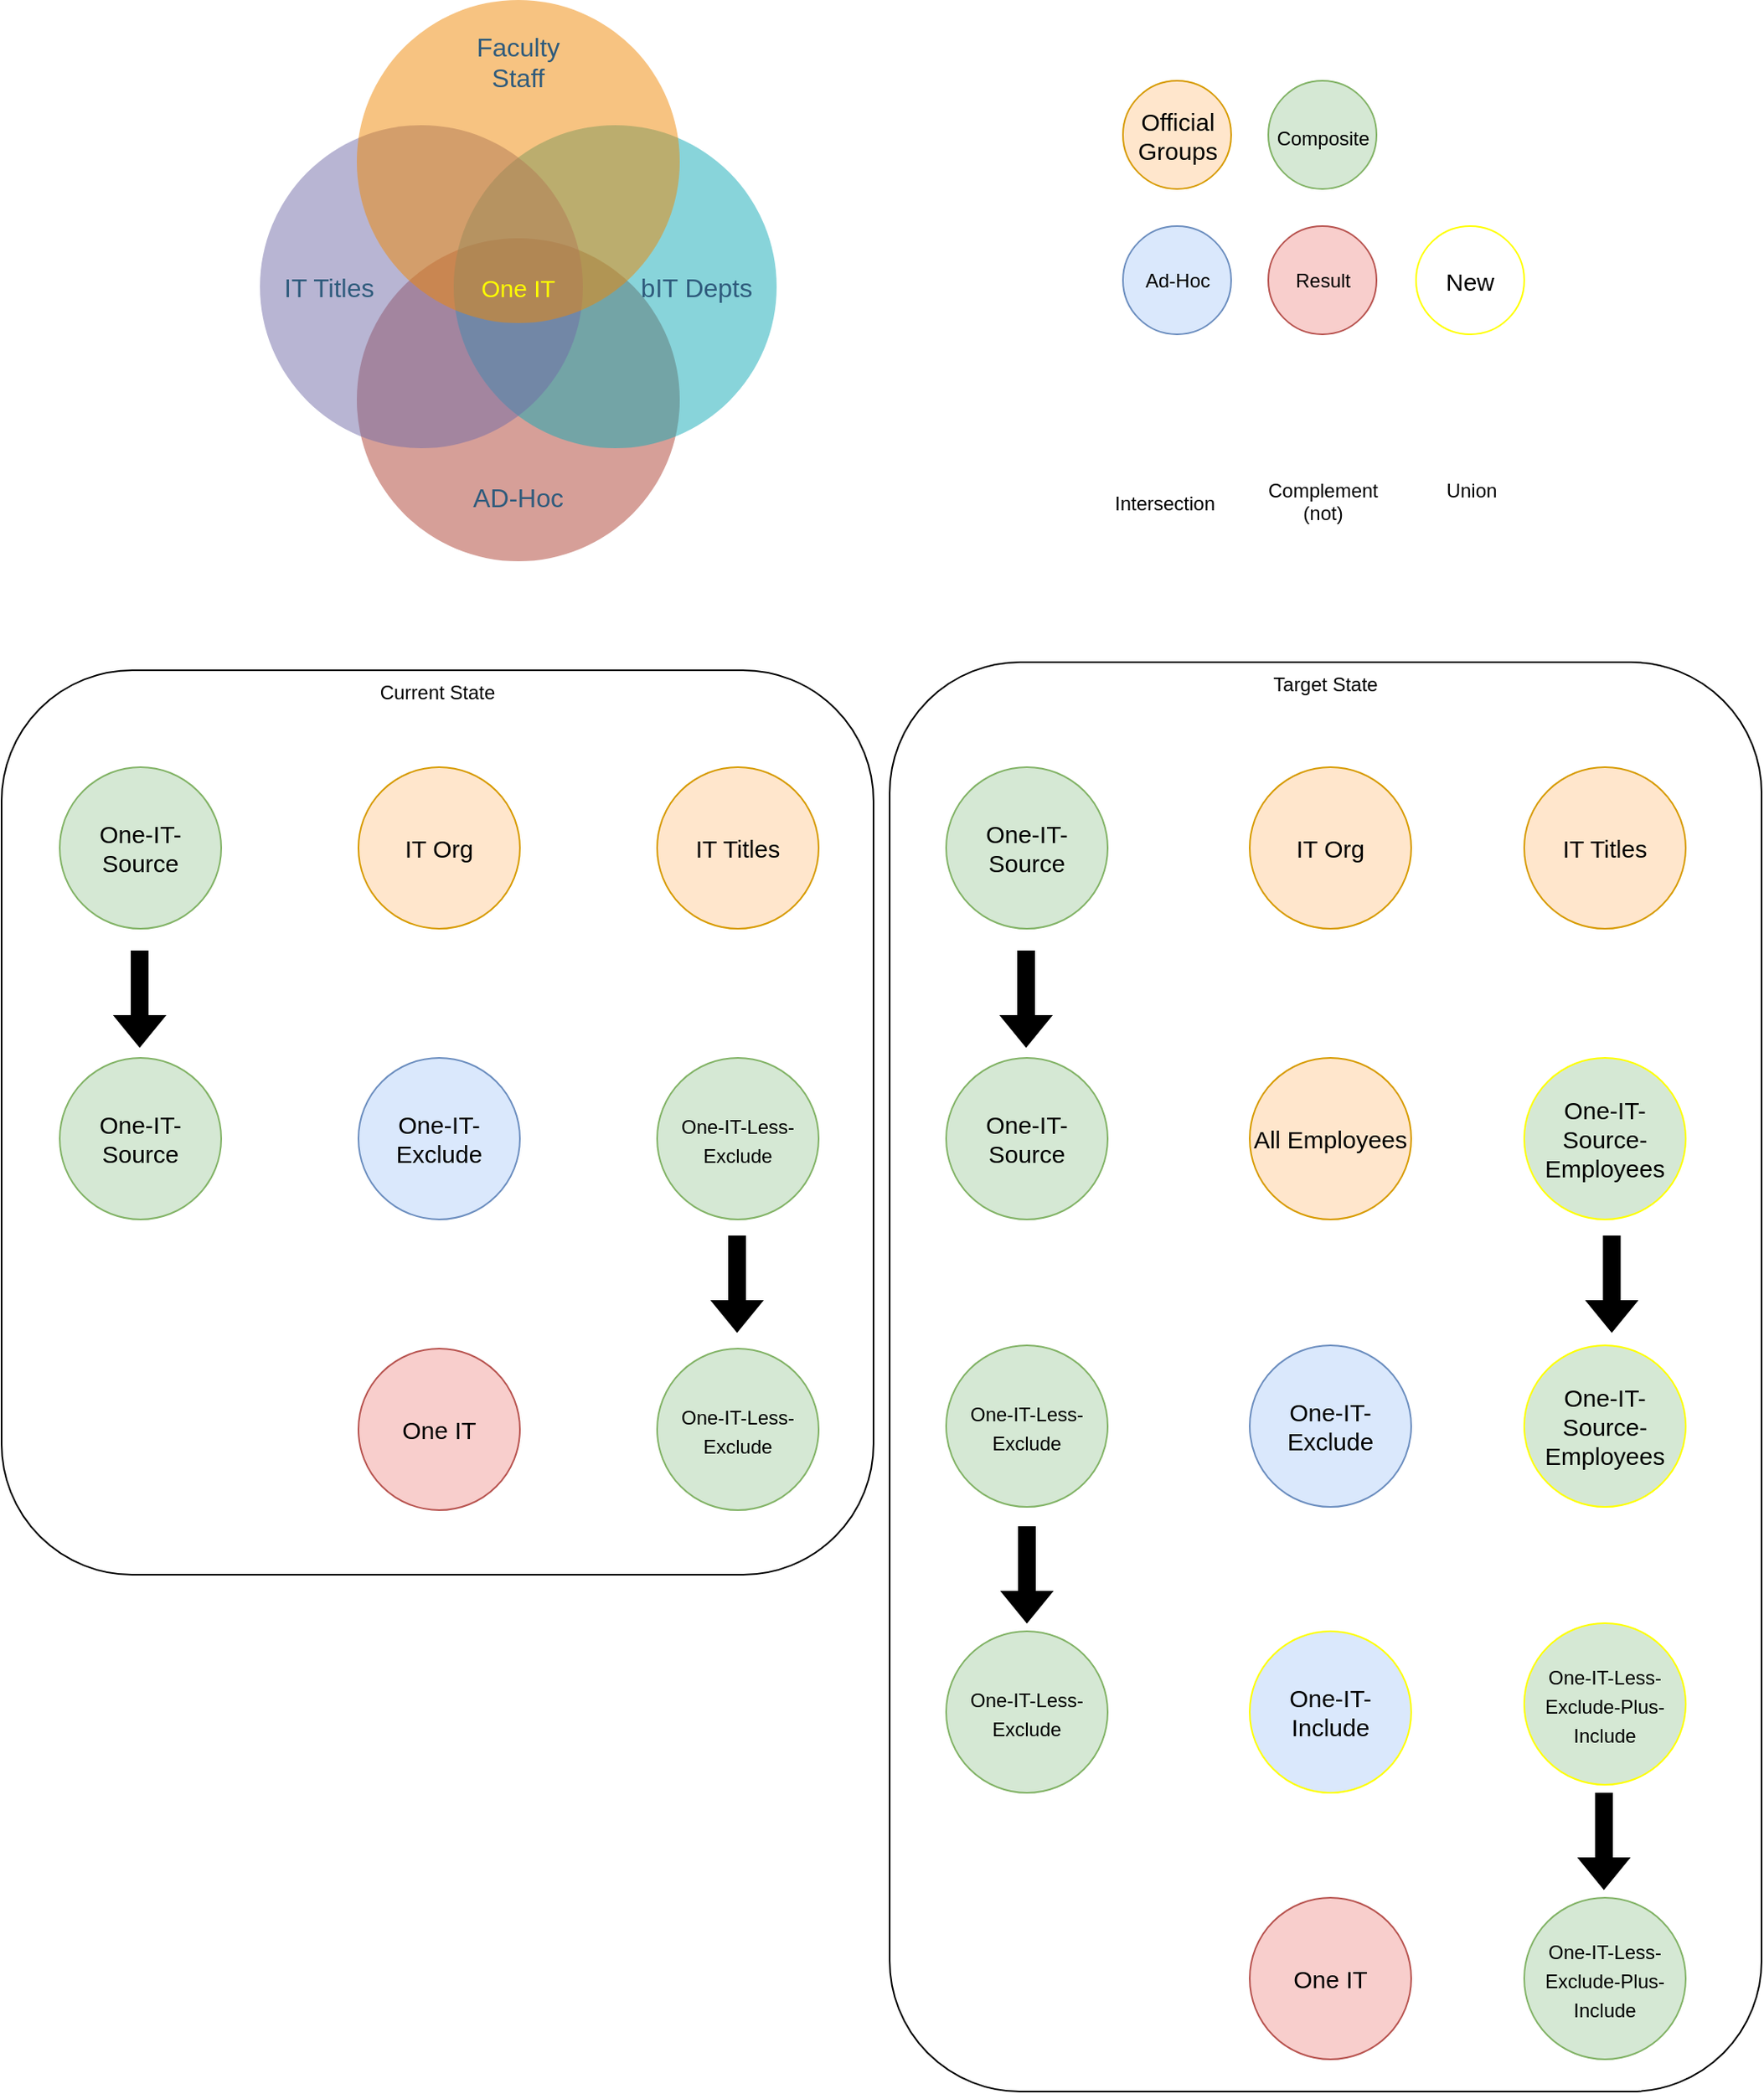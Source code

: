 <mxfile version="20.6.2" type="github">
  <diagram id="3228e29e-7158-1315-38df-8450db1d8a1d" name="Page-1">
    <mxGraphModel dx="3139" dy="1330" grid="1" gridSize="10" guides="1" tooltips="1" connect="1" arrows="1" fold="1" page="1" pageScale="1" pageWidth="1169" pageHeight="827" background="none" math="0" shadow="0">
      <root>
        <mxCell id="0" />
        <mxCell id="1" parent="0" />
        <mxCell id="QYALVXL8oTtBSw0v3C-n-21734" value="Target State" style="rounded=1;whiteSpace=wrap;html=1;fontSize=12;fontColor=default;fillColor=none;verticalAlign=top;" vertex="1" parent="1">
          <mxGeometry x="-590" y="440" width="540" height="885" as="geometry" />
        </mxCell>
        <mxCell id="QYALVXL8oTtBSw0v3C-n-21685" value="Current State" style="rounded=1;whiteSpace=wrap;html=1;fontSize=12;fontColor=default;fillColor=none;verticalAlign=top;" vertex="1" parent="1">
          <mxGeometry x="-1140" y="445" width="540" height="560" as="geometry" />
        </mxCell>
        <mxCell id="21640" value="&lt;div&gt;AD-Hoc&lt;/div&gt;" style="ellipse;whiteSpace=wrap;html=1;aspect=fixed;rounded=1;shadow=0;glass=0;labelBackgroundColor=none;strokeColor=none;strokeWidth=1;fillColor=#AE4132;gradientColor=none;fontFamily=Helvetica;fontSize=16;fontColor=#2F5B7C;align=center;opacity=50;verticalAlign=bottom;spacingBottom=15;spacing=15;" parent="1" vertex="1">
          <mxGeometry x="-920" y="177.5" width="200" height="200" as="geometry" />
        </mxCell>
        <mxCell id="21639" value="bIT Depts" style="ellipse;whiteSpace=wrap;html=1;aspect=fixed;rounded=1;shadow=0;glass=0;labelBackgroundColor=none;strokeColor=none;strokeWidth=1;fillColor=#12AAB5;gradientColor=none;fontFamily=Helvetica;fontSize=16;fontColor=#2F5B7C;align=right;opacity=50;spacing=15;" parent="1" vertex="1">
          <mxGeometry x="-860" y="107.5" width="200" height="200" as="geometry" />
        </mxCell>
        <mxCell id="21638" value="IT Titles" style="ellipse;whiteSpace=wrap;html=1;aspect=fixed;rounded=1;shadow=0;glass=0;labelBackgroundColor=none;strokeColor=none;strokeWidth=1;fillColor=#736CA8;gradientColor=none;fontFamily=Helvetica;fontSize=16;fontColor=#2F5B7C;align=left;opacity=50;spacing=15;" parent="1" vertex="1">
          <mxGeometry x="-980" y="107.5" width="200" height="200" as="geometry" />
        </mxCell>
        <mxCell id="21637" value="Faculty&lt;br&gt;Staff" style="ellipse;whiteSpace=wrap;html=1;aspect=fixed;rounded=1;shadow=0;glass=0;labelBackgroundColor=none;strokeColor=none;strokeWidth=1;fillColor=#F08705;gradientColor=none;fontFamily=Helvetica;fontSize=16;fontColor=#2F5B7C;align=center;opacity=50;verticalAlign=top;spacing=15;" parent="1" vertex="1">
          <mxGeometry x="-920" y="30" width="200" height="200" as="geometry" />
        </mxCell>
        <mxCell id="QYALVXL8oTtBSw0v3C-n-21655" value="&lt;font style=&quot;font-size: 15px;&quot; color=&quot;#FFFF00&quot;&gt;One IT&lt;/font&gt;" style="text;html=1;strokeColor=none;fillColor=none;align=center;verticalAlign=middle;whiteSpace=wrap;rounded=0;opacity=50;fontSize=15;" vertex="1" parent="1">
          <mxGeometry x="-850" y="193" width="60" height="30" as="geometry" />
        </mxCell>
        <mxCell id="QYALVXL8oTtBSw0v3C-n-21664" value="One IT" style="ellipse;whiteSpace=wrap;html=1;aspect=fixed;fontSize=15;fillColor=#f8cecc;strokeColor=#b85450;" vertex="1" parent="1">
          <mxGeometry x="-919" y="865" width="100" height="100" as="geometry" />
        </mxCell>
        <mxCell id="QYALVXL8oTtBSw0v3C-n-21665" value="&lt;font style=&quot;font-size: 12px;&quot;&gt;One-IT-Less-Exclude&lt;/font&gt;" style="ellipse;whiteSpace=wrap;html=1;aspect=fixed;fontSize=15;fillColor=#d5e8d4;strokeColor=#82b366;" vertex="1" parent="1">
          <mxGeometry x="-734" y="685" width="100" height="100" as="geometry" />
        </mxCell>
        <mxCell id="QYALVXL8oTtBSw0v3C-n-21666" value="Intersection" style="shape=image;html=1;verticalAlign=top;verticalLabelPosition=bottom;labelBackgroundColor=#ffffff;imageAspect=0;aspect=fixed;image=https://cdn0.iconfinder.com/data/icons/phosphor-regular-vol-3/256/intersect-128.png;fontSize=12;fontColor=default;fillColor=#B18754;" vertex="1" parent="1">
          <mxGeometry x="-445.5" y="277.5" width="50" height="50" as="geometry" />
        </mxCell>
        <mxCell id="QYALVXL8oTtBSw0v3C-n-21668" value="" style="shape=image;html=1;verticalAlign=top;verticalLabelPosition=bottom;labelBackgroundColor=#ffffff;imageAspect=0;aspect=fixed;image=https://cdn4.iconfinder.com/data/icons/ionicons/512/icon-ios7-minus-outline-128.png;fontSize=12;fontColor=default;fillColor=#B18754;" vertex="1" parent="1">
          <mxGeometry x="-983" y="710" width="50" height="50" as="geometry" />
        </mxCell>
        <mxCell id="QYALVXL8oTtBSw0v3C-n-21669" value="" style="shape=image;html=1;verticalAlign=top;verticalLabelPosition=bottom;labelBackgroundColor=#ffffff;imageAspect=0;aspect=fixed;image=https://cdn4.iconfinder.com/data/icons/ionicons/512/icon-ios7-plus-outline-128.png;fontSize=12;fontColor=default;fillColor=#B18754;" vertex="1" parent="1">
          <mxGeometry x="-801" y="530" width="50" height="50" as="geometry" />
        </mxCell>
        <mxCell id="QYALVXL8oTtBSw0v3C-n-21670" value="" style="shape=image;html=1;verticalAlign=top;verticalLabelPosition=bottom;labelBackgroundColor=#ffffff;imageAspect=0;aspect=fixed;image=https://cdn0.iconfinder.com/data/icons/math-business-icon-set/93/1_5-128.png;fontSize=12;fontColor=default;fillColor=#B18754;" vertex="1" parent="1">
          <mxGeometry x="-801" y="710" width="50" height="50" as="geometry" />
        </mxCell>
        <mxCell id="QYALVXL8oTtBSw0v3C-n-21671" value="One-IT-Source" style="ellipse;whiteSpace=wrap;html=1;aspect=fixed;fontSize=15;fillColor=#d5e8d4;strokeColor=#82b366;" vertex="1" parent="1">
          <mxGeometry x="-1104" y="685" width="100" height="100" as="geometry" />
        </mxCell>
        <mxCell id="QYALVXL8oTtBSw0v3C-n-21672" value="One-IT-Exclude" style="ellipse;whiteSpace=wrap;html=1;aspect=fixed;fontSize=15;fillColor=#dae8fc;strokeColor=#6c8ebf;" vertex="1" parent="1">
          <mxGeometry x="-919" y="685" width="100" height="100" as="geometry" />
        </mxCell>
        <mxCell id="QYALVXL8oTtBSw0v3C-n-21673" value="&lt;font style=&quot;font-size: 12px;&quot;&gt;One-IT-Less-Exclude&lt;/font&gt;" style="ellipse;whiteSpace=wrap;html=1;aspect=fixed;fontSize=15;fillColor=#d5e8d4;strokeColor=#82b366;" vertex="1" parent="1">
          <mxGeometry x="-734" y="865" width="100" height="100" as="geometry" />
        </mxCell>
        <mxCell id="QYALVXL8oTtBSw0v3C-n-21674" value="" style="shape=image;html=1;verticalAlign=top;verticalLabelPosition=bottom;labelBackgroundColor=#ffffff;imageAspect=0;aspect=fixed;image=https://cdn0.iconfinder.com/data/icons/math-business-icon-set/93/1_5-128.png;fontSize=12;fontColor=default;fillColor=#B18754;" vertex="1" parent="1">
          <mxGeometry x="-801" y="890" width="50" height="50" as="geometry" />
        </mxCell>
        <mxCell id="QYALVXL8oTtBSw0v3C-n-21675" value="" style="shape=flexArrow;endArrow=classic;html=1;rounded=0;fontSize=12;fontColor=default;fillColor=#000000;" edge="1" parent="1">
          <mxGeometry width="50" height="50" relative="1" as="geometry">
            <mxPoint x="-684.5" y="795" as="sourcePoint" />
            <mxPoint x="-684.5" y="855" as="targetPoint" />
          </mxGeometry>
        </mxCell>
        <mxCell id="QYALVXL8oTtBSw0v3C-n-21676" value="IT Org" style="ellipse;whiteSpace=wrap;html=1;aspect=fixed;fontSize=15;fillColor=#ffe6cc;strokeColor=#d79b00;" vertex="1" parent="1">
          <mxGeometry x="-919" y="505" width="100" height="100" as="geometry" />
        </mxCell>
        <mxCell id="QYALVXL8oTtBSw0v3C-n-21677" value="IT Titles" style="ellipse;whiteSpace=wrap;html=1;aspect=fixed;fontSize=15;fillColor=#ffe6cc;strokeColor=#d79b00;" vertex="1" parent="1">
          <mxGeometry x="-734" y="505" width="100" height="100" as="geometry" />
        </mxCell>
        <mxCell id="QYALVXL8oTtBSw0v3C-n-21678" value="" style="shape=image;html=1;verticalAlign=top;verticalLabelPosition=bottom;labelBackgroundColor=#ffffff;imageAspect=0;aspect=fixed;image=https://cdn0.iconfinder.com/data/icons/math-business-icon-set/93/1_5-128.png;fontSize=12;fontColor=default;fillColor=#B18754;" vertex="1" parent="1">
          <mxGeometry x="-986" y="530" width="50" height="50" as="geometry" />
        </mxCell>
        <mxCell id="QYALVXL8oTtBSw0v3C-n-21679" value="One-IT-Source" style="ellipse;whiteSpace=wrap;html=1;aspect=fixed;fontSize=15;fillColor=#d5e8d4;strokeColor=#82b366;" vertex="1" parent="1">
          <mxGeometry x="-1104" y="505" width="100" height="100" as="geometry" />
        </mxCell>
        <mxCell id="QYALVXL8oTtBSw0v3C-n-21680" value="" style="shape=flexArrow;endArrow=classic;html=1;rounded=0;fontSize=12;fontColor=default;fillColor=#000000;" edge="1" parent="1">
          <mxGeometry width="50" height="50" relative="1" as="geometry">
            <mxPoint x="-1054.5" y="618.5" as="sourcePoint" />
            <mxPoint x="-1054.5" y="678.5" as="targetPoint" />
          </mxGeometry>
        </mxCell>
        <mxCell id="QYALVXL8oTtBSw0v3C-n-21681" value="Official Groups" style="ellipse;whiteSpace=wrap;html=1;aspect=fixed;fontSize=15;fillColor=#ffe6cc;strokeColor=#d79b00;" vertex="1" parent="1">
          <mxGeometry x="-445.5" y="80" width="67" height="67" as="geometry" />
        </mxCell>
        <mxCell id="QYALVXL8oTtBSw0v3C-n-21682" value="&lt;font style=&quot;font-size: 12px;&quot;&gt;Composite&lt;/font&gt;" style="ellipse;whiteSpace=wrap;html=1;aspect=fixed;fontSize=15;fillColor=#d5e8d4;strokeColor=#82b366;" vertex="1" parent="1">
          <mxGeometry x="-355.5" y="80" width="67" height="67" as="geometry" />
        </mxCell>
        <mxCell id="QYALVXL8oTtBSw0v3C-n-21683" value="Ad-Hoc" style="ellipse;whiteSpace=wrap;html=1;aspect=fixed;fontSize=12;fillColor=#dae8fc;strokeColor=#6c8ebf;" vertex="1" parent="1">
          <mxGeometry x="-445.5" y="170" width="67" height="67" as="geometry" />
        </mxCell>
        <mxCell id="QYALVXL8oTtBSw0v3C-n-21684" value="Result" style="ellipse;whiteSpace=wrap;html=1;aspect=fixed;fontSize=12;fillColor=#f8cecc;strokeColor=#b85450;" vertex="1" parent="1">
          <mxGeometry x="-355.5" y="170" width="67" height="67" as="geometry" />
        </mxCell>
        <mxCell id="QYALVXL8oTtBSw0v3C-n-21702" value="Complement&lt;br&gt;(not)" style="shape=image;html=1;verticalAlign=top;verticalLabelPosition=bottom;labelBackgroundColor=#ffffff;imageAspect=0;aspect=fixed;image=https://cdn4.iconfinder.com/data/icons/ionicons/512/icon-ios7-minus-outline-128.png;fontSize=12;fontColor=default;fillColor=#B18754;" vertex="1" parent="1">
          <mxGeometry x="-347" y="270" width="50" height="50" as="geometry" />
        </mxCell>
        <mxCell id="QYALVXL8oTtBSw0v3C-n-21703" value="Union" style="shape=image;html=1;verticalAlign=top;verticalLabelPosition=bottom;labelBackgroundColor=#ffffff;imageAspect=0;aspect=fixed;image=https://cdn4.iconfinder.com/data/icons/ionicons/512/icon-ios7-plus-outline-128.png;fontSize=12;fontColor=default;fillColor=#B18754;" vertex="1" parent="1">
          <mxGeometry x="-255.5" y="270" width="50" height="50" as="geometry" />
        </mxCell>
        <mxCell id="QYALVXL8oTtBSw0v3C-n-21704" value="One-IT-Include" style="ellipse;whiteSpace=wrap;html=1;aspect=fixed;fontSize=15;fillColor=#dae8fc;strokeColor=#FFFF00;" vertex="1" parent="1">
          <mxGeometry x="-367" y="1040" width="100" height="100" as="geometry" />
        </mxCell>
        <mxCell id="QYALVXL8oTtBSw0v3C-n-21705" value="One IT" style="ellipse;whiteSpace=wrap;html=1;aspect=fixed;fontSize=15;fillColor=#f8cecc;strokeColor=#b85450;" vertex="1" parent="1">
          <mxGeometry x="-367" y="1205" width="100" height="100" as="geometry" />
        </mxCell>
        <mxCell id="QYALVXL8oTtBSw0v3C-n-21706" value="&lt;font style=&quot;font-size: 12px;&quot;&gt;One-IT-Less-Exclude&lt;/font&gt;" style="ellipse;whiteSpace=wrap;html=1;aspect=fixed;fontSize=15;fillColor=#d5e8d4;strokeColor=#82b366;" vertex="1" parent="1">
          <mxGeometry x="-555" y="863" width="100" height="100" as="geometry" />
        </mxCell>
        <mxCell id="QYALVXL8oTtBSw0v3C-n-21707" value="" style="shape=image;html=1;verticalAlign=top;verticalLabelPosition=bottom;labelBackgroundColor=#ffffff;imageAspect=0;aspect=fixed;image=https://cdn4.iconfinder.com/data/icons/ionicons/512/icon-ios7-minus-outline-128.png;fontSize=12;fontColor=default;fillColor=#B18754;" vertex="1" parent="1">
          <mxGeometry x="-257" y="888" width="50" height="50" as="geometry" />
        </mxCell>
        <mxCell id="QYALVXL8oTtBSw0v3C-n-21708" value="" style="shape=image;html=1;verticalAlign=top;verticalLabelPosition=bottom;labelBackgroundColor=#ffffff;imageAspect=0;aspect=fixed;image=https://cdn4.iconfinder.com/data/icons/ionicons/512/icon-ios7-plus-outline-128.png;fontSize=12;fontColor=default;fillColor=#B18754;" vertex="1" parent="1">
          <mxGeometry x="-257" y="530" width="50" height="50" as="geometry" />
        </mxCell>
        <mxCell id="QYALVXL8oTtBSw0v3C-n-21709" value="" style="shape=image;html=1;verticalAlign=top;verticalLabelPosition=bottom;labelBackgroundColor=#ffffff;imageAspect=0;aspect=fixed;image=https://cdn0.iconfinder.com/data/icons/math-business-icon-set/93/1_5-128.png;fontSize=12;fontColor=default;fillColor=#B18754;" vertex="1" parent="1">
          <mxGeometry x="-434" y="878" width="50" height="50" as="geometry" />
        </mxCell>
        <mxCell id="QYALVXL8oTtBSw0v3C-n-21710" value="One-IT-Source" style="ellipse;whiteSpace=wrap;html=1;aspect=fixed;fontSize=15;fillColor=#d5e8d4;strokeColor=#82b366;" vertex="1" parent="1">
          <mxGeometry x="-555" y="685" width="100" height="100" as="geometry" />
        </mxCell>
        <mxCell id="QYALVXL8oTtBSw0v3C-n-21711" value="One-IT-Exclude" style="ellipse;whiteSpace=wrap;html=1;aspect=fixed;fontSize=15;fillColor=#dae8fc;strokeColor=#6c8ebf;" vertex="1" parent="1">
          <mxGeometry x="-367" y="863" width="100" height="100" as="geometry" />
        </mxCell>
        <mxCell id="QYALVXL8oTtBSw0v3C-n-21712" value="&lt;font style=&quot;font-size: 12px;&quot;&gt;One-IT-Less-Exclude&lt;/font&gt;" style="ellipse;whiteSpace=wrap;html=1;aspect=fixed;fontSize=15;fillColor=#d5e8d4;strokeColor=#82b366;" vertex="1" parent="1">
          <mxGeometry x="-555" y="1040" width="100" height="100" as="geometry" />
        </mxCell>
        <mxCell id="QYALVXL8oTtBSw0v3C-n-21713" value="" style="shape=image;html=1;verticalAlign=top;verticalLabelPosition=bottom;labelBackgroundColor=#ffffff;imageAspect=0;aspect=fixed;image=https://cdn0.iconfinder.com/data/icons/math-business-icon-set/93/1_5-128.png;fontSize=12;fontColor=default;fillColor=#B18754;" vertex="1" parent="1">
          <mxGeometry x="-257" y="1225" width="50" height="50" as="geometry" />
        </mxCell>
        <mxCell id="QYALVXL8oTtBSw0v3C-n-21714" value="" style="shape=flexArrow;endArrow=classic;html=1;rounded=0;fontSize=12;fontColor=default;fillColor=#000000;" edge="1" parent="1">
          <mxGeometry width="50" height="50" relative="1" as="geometry">
            <mxPoint x="-505" y="975" as="sourcePoint" />
            <mxPoint x="-505" y="1035" as="targetPoint" />
          </mxGeometry>
        </mxCell>
        <mxCell id="QYALVXL8oTtBSw0v3C-n-21715" value="IT Org" style="ellipse;whiteSpace=wrap;html=1;aspect=fixed;fontSize=15;fillColor=#ffe6cc;strokeColor=#d79b00;" vertex="1" parent="1">
          <mxGeometry x="-367" y="505" width="100" height="100" as="geometry" />
        </mxCell>
        <mxCell id="QYALVXL8oTtBSw0v3C-n-21716" value="IT Titles" style="ellipse;whiteSpace=wrap;html=1;aspect=fixed;fontSize=15;fillColor=#ffe6cc;strokeColor=#d79b00;" vertex="1" parent="1">
          <mxGeometry x="-197" y="505" width="100" height="100" as="geometry" />
        </mxCell>
        <mxCell id="QYALVXL8oTtBSw0v3C-n-21717" value="" style="shape=image;html=1;verticalAlign=top;verticalLabelPosition=bottom;labelBackgroundColor=#ffffff;imageAspect=0;aspect=fixed;image=https://cdn0.iconfinder.com/data/icons/math-business-icon-set/93/1_5-128.png;fontSize=12;fontColor=default;fillColor=#B18754;" vertex="1" parent="1">
          <mxGeometry x="-434" y="530" width="50" height="50" as="geometry" />
        </mxCell>
        <mxCell id="QYALVXL8oTtBSw0v3C-n-21718" value="One-IT-Source" style="ellipse;whiteSpace=wrap;html=1;aspect=fixed;fontSize=15;fillColor=#d5e8d4;strokeColor=#82b366;" vertex="1" parent="1">
          <mxGeometry x="-555" y="505" width="100" height="100" as="geometry" />
        </mxCell>
        <mxCell id="QYALVXL8oTtBSw0v3C-n-21719" value="" style="shape=flexArrow;endArrow=classic;html=1;rounded=0;fontSize=12;fontColor=default;fillColor=#000000;" edge="1" parent="1">
          <mxGeometry width="50" height="50" relative="1" as="geometry">
            <mxPoint x="-505.5" y="618.5" as="sourcePoint" />
            <mxPoint x="-505.5" y="678.5" as="targetPoint" />
          </mxGeometry>
        </mxCell>
        <mxCell id="QYALVXL8oTtBSw0v3C-n-21720" value="" style="shape=image;html=1;verticalAlign=top;verticalLabelPosition=bottom;labelBackgroundColor=#ffffff;imageAspect=0;aspect=fixed;image=https://cdn4.iconfinder.com/data/icons/ionicons/512/icon-ios7-plus-outline-128.png;fontSize=12;fontColor=default;fillColor=#B18754;" vertex="1" parent="1">
          <mxGeometry x="-434" y="1060" width="50" height="50" as="geometry" />
        </mxCell>
        <mxCell id="QYALVXL8oTtBSw0v3C-n-21721" value="" style="shape=image;html=1;verticalAlign=top;verticalLabelPosition=bottom;labelBackgroundColor=#ffffff;imageAspect=0;aspect=fixed;image=https://cdn0.iconfinder.com/data/icons/math-business-icon-set/93/1_5-128.png;fontSize=12;fontColor=default;fillColor=#B18754;" vertex="1" parent="1">
          <mxGeometry x="-257" y="1060" width="50" height="50" as="geometry" />
        </mxCell>
        <mxCell id="QYALVXL8oTtBSw0v3C-n-21722" value="&lt;font style=&quot;font-size: 12px;&quot;&gt;One-IT-Less-Exclude-Plus-Include&lt;/font&gt;" style="ellipse;whiteSpace=wrap;html=1;aspect=fixed;fontSize=15;fillColor=#d5e8d4;strokeColor=#FFFF00;" vertex="1" parent="1">
          <mxGeometry x="-197" y="1035" width="100" height="100" as="geometry" />
        </mxCell>
        <mxCell id="QYALVXL8oTtBSw0v3C-n-21723" value="" style="shape=flexArrow;endArrow=classic;html=1;rounded=0;fontSize=12;fontColor=default;fillColor=#000000;" edge="1" parent="1">
          <mxGeometry width="50" height="50" relative="1" as="geometry">
            <mxPoint x="-147.63" y="1140" as="sourcePoint" />
            <mxPoint x="-147.63" y="1200" as="targetPoint" />
          </mxGeometry>
        </mxCell>
        <mxCell id="QYALVXL8oTtBSw0v3C-n-21724" value="&lt;font style=&quot;font-size: 12px;&quot;&gt;One-IT-Less-Exclude-Plus-Include&lt;/font&gt;" style="ellipse;whiteSpace=wrap;html=1;aspect=fixed;fontSize=15;fillColor=#d5e8d4;strokeColor=#82b366;" vertex="1" parent="1">
          <mxGeometry x="-197" y="1205" width="100" height="100" as="geometry" />
        </mxCell>
        <mxCell id="QYALVXL8oTtBSw0v3C-n-21725" value="All Employees" style="ellipse;whiteSpace=wrap;html=1;aspect=fixed;fontSize=15;fillColor=#ffe6cc;strokeColor=#d79b00;" vertex="1" parent="1">
          <mxGeometry x="-367" y="685" width="100" height="100" as="geometry" />
        </mxCell>
        <mxCell id="QYALVXL8oTtBSw0v3C-n-21728" value="" style="shape=image;html=1;verticalAlign=top;verticalLabelPosition=bottom;labelBackgroundColor=#ffffff;imageAspect=0;aspect=fixed;image=https://cdn0.iconfinder.com/data/icons/phosphor-regular-vol-3/256/intersect-128.png;fontSize=12;fontColor=default;fillColor=#B18754;" vertex="1" parent="1">
          <mxGeometry x="-434" y="720" width="50" height="50" as="geometry" />
        </mxCell>
        <mxCell id="QYALVXL8oTtBSw0v3C-n-21729" value="One-IT-Source-Employees" style="ellipse;whiteSpace=wrap;html=1;aspect=fixed;fontSize=15;fillColor=#d5e8d4;strokeColor=#FFFF00;labelBorderColor=none;perimeterSpacing=0;strokeWidth=1;" vertex="1" parent="1">
          <mxGeometry x="-197" y="685" width="100" height="100" as="geometry" />
        </mxCell>
        <mxCell id="QYALVXL8oTtBSw0v3C-n-21730" value="" style="shape=image;html=1;verticalAlign=top;verticalLabelPosition=bottom;labelBackgroundColor=#ffffff;imageAspect=0;aspect=fixed;image=https://cdn0.iconfinder.com/data/icons/math-business-icon-set/93/1_5-128.png;fontSize=12;fontColor=default;fillColor=#B18754;" vertex="1" parent="1">
          <mxGeometry x="-257" y="705" width="50" height="50" as="geometry" />
        </mxCell>
        <mxCell id="QYALVXL8oTtBSw0v3C-n-21731" value="" style="shape=flexArrow;endArrow=classic;html=1;rounded=0;fontSize=12;fontColor=default;fillColor=#000000;" edge="1" parent="1">
          <mxGeometry width="50" height="50" relative="1" as="geometry">
            <mxPoint x="-142.77" y="795" as="sourcePoint" />
            <mxPoint x="-142.77" y="855" as="targetPoint" />
          </mxGeometry>
        </mxCell>
        <mxCell id="QYALVXL8oTtBSw0v3C-n-21732" value="One-IT-Source-Employees" style="ellipse;whiteSpace=wrap;html=1;aspect=fixed;fontSize=15;fillColor=#d5e8d4;strokeColor=#FFFF00;" vertex="1" parent="1">
          <mxGeometry x="-197" y="863" width="100" height="100" as="geometry" />
        </mxCell>
        <mxCell id="QYALVXL8oTtBSw0v3C-n-21733" value="New" style="ellipse;whiteSpace=wrap;html=1;aspect=fixed;fontSize=15;fillColor=none;strokeColor=#FFFF00;" vertex="1" parent="1">
          <mxGeometry x="-264" y="170" width="67" height="67" as="geometry" />
        </mxCell>
      </root>
    </mxGraphModel>
  </diagram>
</mxfile>

